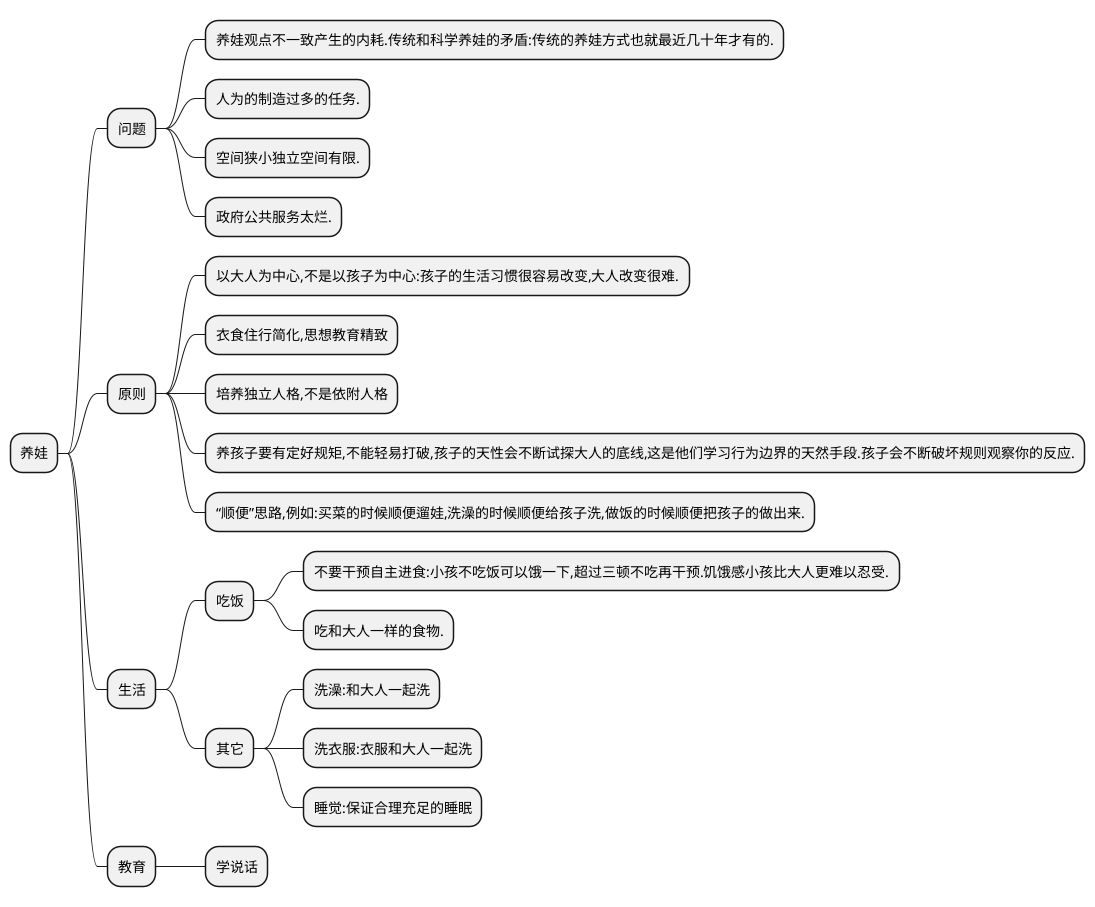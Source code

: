 @startmindmap 未来
* 养娃

** 问题
*** 养娃观点不一致产生的内耗.传统和科学养娃的矛盾:传统的养娃方式也就最近几十年才有的.
*** 人为的制造过多的任务.
*** 空间狭小独立空间有限.
*** 政府公共服务太烂.


** 原则
*** 以大人为中心,不是以孩子为中心:孩子的生活习惯很容易改变,大人改变很难.
*** 衣食住行简化,思想教育精致
*** 培养独立人格,不是依附人格
*** 养孩子要有定好规矩,不能轻易打破,孩子的天性会不断试探大人的底线,这是他们学习行为边界的天然手段.孩子会不断破坏规则观察你的反应.
*** “顺便”思路,例如:买菜的时候顺便遛娃,洗澡的时候顺便给孩子洗,做饭的时候顺便把孩子的做出来.


** 生活
*** 吃饭
**** 不要干预自主进食:小孩不吃饭可以饿一下,超过三顿不吃再干预.饥饿感小孩比大人更难以忍受.
**** 吃和大人一样的食物.


*** 其它
**** 洗澡:和大人一起洗
**** 洗衣服:衣服和大人一起洗
**** 睡觉:保证合理充足的睡眠


** 教育
*** 学说话



@endmindmap